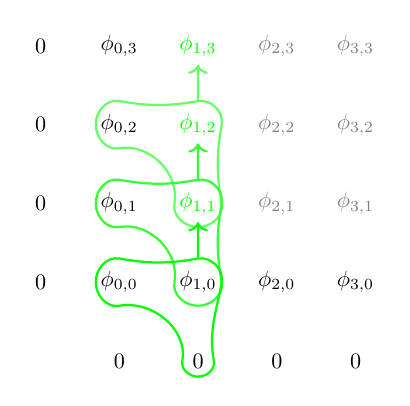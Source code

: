 \begin{tikzpicture}[%
    func/.style={scale=0.8,color=gray},
    zero/.style={scale=0.8,color=black}]

    \node[zero] (v0m1) at (1,0) {$0$};
    \node[zero] (v1m1) at (2,0) {$0$};
    \node[zero] (v2m1) at (3,0) {$0$};
    \node[zero] (v3m1) at (4,0) {$0$};

    \node[zero] (vm10) at (0,1) {$0$};
    \node[zero] (vm11) at (0,2) {$0$};
    \node[zero] (vm12) at (0,3) {$0$};
    \node[zero] (vm13) at (0,4) {$0$};

    \node[func,color=black] (v00) at (1,1) {$\phi_{0,0}$};

    \node[func,color=black] (v01) at (1,2) {$\phi_{0,1}$};
    \node[func,color=black] (v02) at (1,3) {$\phi_{0,2}$};
    \node[func,color=black] (v03) at (1,4) {$\phi_{0,3}$};

    \node[func,color=black] (v10) at (2,1) {$\phi_{1,0}$};
    \node[func,color=green] (v11) at (2,2) {$\phi_{1,1}$};
    \node[func,color=green] (v12) at (2,3) {$\phi_{1,2}$};
    \node[func,color=green] (v13) at (2,4) {$\phi_{1,3}$};

    \node[func,color=black] (v20) at (3,1) {$\phi_{2,0}$};
    \node[func] (v21) at (3,2) {$\phi_{2,1}$};
    \node[func] (v22) at (3,3) {$\phi_{2,2}$};
    \node[func] (v23) at (3,4) {$\phi_{2,3}$};

    \node[func,color=black] (v30) at (4,1) {$\phi_{3,0}$};
    \node[func] (v31) at (4,2) {$\phi_{3,1}$};
    \node[func] (v32) at (4,3) {$\phi_{3,2}$};
    \node[func] (v33) at (4,4) {$\phi_{3,3}$};

    \begin{scope}
    \draw[draw=green!60,line width=0.8pt] ($(v12)+(0.0,0.3)$)
        to[out=190,in=350] ($(v02)+(0.0,0.3)$)
        to[out=170,in=90] ($(v02)+(-0.3,0.0)$)
        to[out=270,in=190] ($(v02)+(0.0,-0.3)$)
        to[out=10,in=80] ($(v11)+(-0.3,0.0)$)
        to[out=260,in=180] ($(v11)+(0.0,-0.3)$)
        to[out=0,in=280] ($(v11)+(0.3,0.0)$)
        to[out=100,in=260] ($(v12)+(0.3,0.0)$)
        to[out=80,in=10] ($(v12)+(0.0,0.3)$);
    \draw[draw=green!60,->,line width=0.8pt] ($(v12)+(0.0,0.3)$) -- (v13);
    \end{scope}

    \begin{scope}
    \draw[draw=green!80,line width=0.8pt] ($(v11)+(0.0,0.3)$)
        to[out=190,in=350] ($(v01)+(0.0,0.3)$)
        to[out=170,in=90] ($(v01)+(-0.3,0.0)$)
        to[out=270,in=190] ($(v01)+(0.0,-0.3)$)
        to[out=10,in=80] ($(v10)+(-0.3,0.0)$)
        to[out=260,in=180] ($(v10)+(0.0,-0.3)$)
        to[out=0,in=280] ($(v10)+(0.3,0.0)$)
        to[out=100,in=260] ($(v11)+(0.3,0.0)$)
        to[out=80,in=10] ($(v11)+(0.0,0.3)$);
    \draw[draw=green!80,->,line width=0.8pt] ($(v11)+(0.0,0.3)$) -- (v12);
    \end{scope}

    \begin{scope}
    \draw[draw=green!100,line width=0.8pt] ($(v10)+(0.0,0.3)$)
        to[out=190,in=350] ($(v00)+(0.0,0.3)$)
        to[out=170,in=90] ($(v00)+(-0.3,0.0)$)
        to[out=270,in=190] ($(v00)+(0.0,-0.3)$)
        to[out=10,in=80] ($(v1m1)+(-0.2,0.0)$)
        to[out=260,in=180] ($(v1m1)+(0.0,-0.2)$)
        to[out=0,in=280] ($(v1m1)+(0.2,0.0)$)
        to[out=100,in=260] ($(v10)+(0.3,0.0)$)
        to[out=80,in=10] ($(v10)+(0.0,0.3)$);
    \draw[draw=green,->,line width=0.8pt] ($(v10)+(0.0,0.3)$) -- (v11);
    \end{scope}

\end{tikzpicture}
